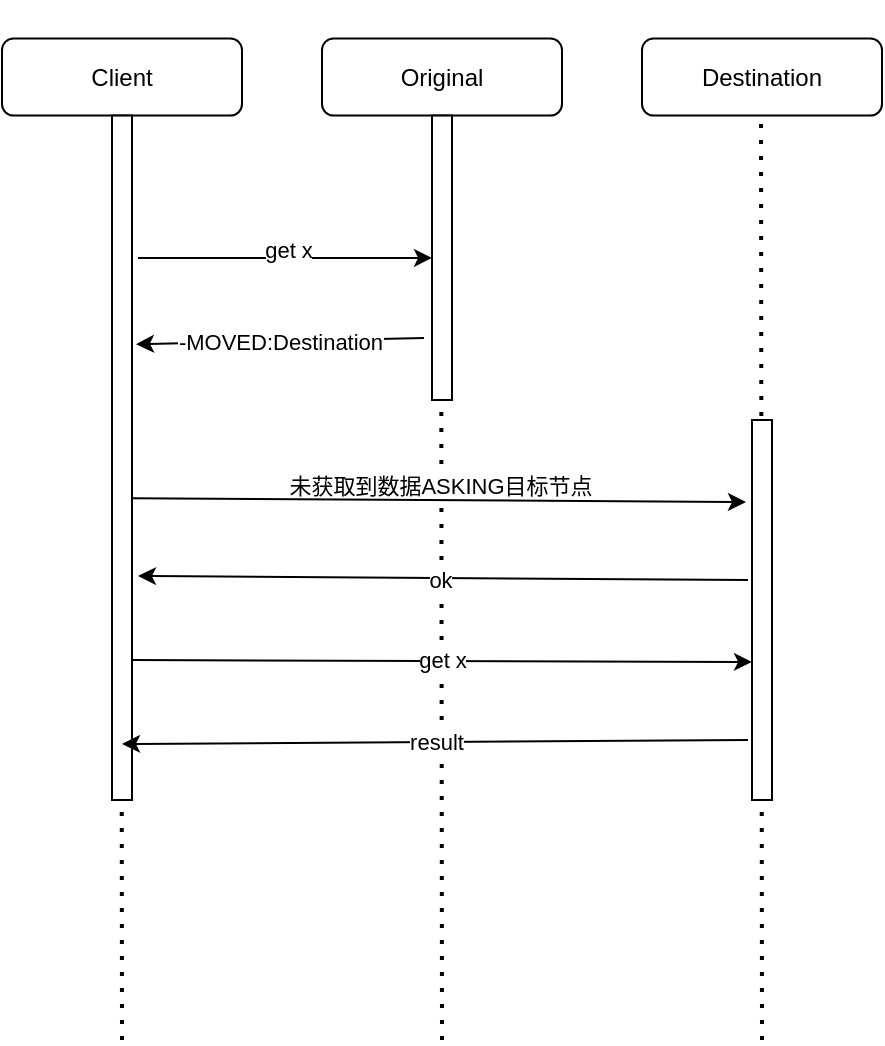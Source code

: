<mxfile version="14.9.4" type="github">
  <diagram name="Page-1" id="13e1069c-82ec-6db2-03f1-153e76fe0fe0">
    <mxGraphModel dx="2046" dy="544" grid="1" gridSize="10" guides="1" tooltips="1" connect="1" arrows="1" fold="1" page="1" pageScale="1" pageWidth="1100" pageHeight="850" background="none" math="0" shadow="0">
      <root>
        <mxCell id="0" />
        <mxCell id="1" parent="0" />
        <mxCell id="yj3SvAqM1KzRE79mG92k-12" value="" style="group" vertex="1" connectable="0" parent="1">
          <mxGeometry x="-1000" y="110" width="120" height="520" as="geometry" />
        </mxCell>
        <mxCell id="yj3SvAqM1KzRE79mG92k-5" value="Client" style="rounded=1;whiteSpace=wrap;html=1;direction=west;" vertex="1" parent="yj3SvAqM1KzRE79mG92k-12">
          <mxGeometry y="19.259" width="120" height="38.519" as="geometry" />
        </mxCell>
        <mxCell id="yj3SvAqM1KzRE79mG92k-11" value="" style="endArrow=none;dashed=1;html=1;dashPattern=1 3;strokeWidth=2;" edge="1" parent="yj3SvAqM1KzRE79mG92k-12">
          <mxGeometry width="50" height="50" relative="1" as="geometry">
            <mxPoint x="60" y="520" as="sourcePoint" />
            <mxPoint x="59.5" y="57.778" as="targetPoint" />
          </mxGeometry>
        </mxCell>
        <mxCell id="yj3SvAqM1KzRE79mG92k-21" value="" style="html=1;points=[];perimeter=orthogonalPerimeter;" vertex="1" parent="yj3SvAqM1KzRE79mG92k-12">
          <mxGeometry x="55" y="57.78" width="10" height="342.22" as="geometry" />
        </mxCell>
        <mxCell id="yj3SvAqM1KzRE79mG92k-13" value="" style="group" vertex="1" connectable="0" parent="1">
          <mxGeometry x="-840" y="110" width="120" height="520" as="geometry" />
        </mxCell>
        <mxCell id="yj3SvAqM1KzRE79mG92k-14" value="Original" style="rounded=1;whiteSpace=wrap;html=1;direction=west;" vertex="1" parent="yj3SvAqM1KzRE79mG92k-13">
          <mxGeometry y="19.259" width="120" height="38.519" as="geometry" />
        </mxCell>
        <mxCell id="yj3SvAqM1KzRE79mG92k-15" value="" style="endArrow=none;dashed=1;html=1;dashPattern=1 3;strokeWidth=2;" edge="1" parent="yj3SvAqM1KzRE79mG92k-13">
          <mxGeometry width="50" height="50" relative="1" as="geometry">
            <mxPoint x="60" y="520" as="sourcePoint" />
            <mxPoint x="59.5" y="57.778" as="targetPoint" />
          </mxGeometry>
        </mxCell>
        <mxCell id="yj3SvAqM1KzRE79mG92k-37" value="未获取到数据ASKING目标节点" style="edgeLabel;html=1;align=center;verticalAlign=middle;resizable=0;points=[];" vertex="1" connectable="0" parent="yj3SvAqM1KzRE79mG92k-15">
          <mxGeometry x="0.199" y="1" relative="1" as="geometry">
            <mxPoint as="offset" />
          </mxGeometry>
        </mxCell>
        <mxCell id="yj3SvAqM1KzRE79mG92k-31" value="" style="html=1;points=[];perimeter=orthogonalPerimeter;" vertex="1" parent="yj3SvAqM1KzRE79mG92k-13">
          <mxGeometry x="55" y="57.78" width="10" height="142.22" as="geometry" />
        </mxCell>
        <mxCell id="yj3SvAqM1KzRE79mG92k-18" value="" style="group" vertex="1" connectable="0" parent="1">
          <mxGeometry x="-680" y="110" width="120" height="520" as="geometry" />
        </mxCell>
        <mxCell id="yj3SvAqM1KzRE79mG92k-19" value="Destination" style="rounded=1;whiteSpace=wrap;html=1;direction=west;" vertex="1" parent="yj3SvAqM1KzRE79mG92k-18">
          <mxGeometry y="19.259" width="120" height="38.519" as="geometry" />
        </mxCell>
        <mxCell id="yj3SvAqM1KzRE79mG92k-20" value="" style="endArrow=none;dashed=1;html=1;dashPattern=1 3;strokeWidth=2;" edge="1" parent="yj3SvAqM1KzRE79mG92k-18">
          <mxGeometry width="50" height="50" relative="1" as="geometry">
            <mxPoint x="60" y="520" as="sourcePoint" />
            <mxPoint x="59.5" y="57.778" as="targetPoint" />
          </mxGeometry>
        </mxCell>
        <mxCell id="yj3SvAqM1KzRE79mG92k-35" value="" style="html=1;points=[];perimeter=orthogonalPerimeter;" vertex="1" parent="yj3SvAqM1KzRE79mG92k-18">
          <mxGeometry x="55" y="210" width="10" height="190" as="geometry" />
        </mxCell>
        <mxCell id="yj3SvAqM1KzRE79mG92k-32" value="-MOVED:Destination" style="endArrow=classic;html=1;entryX=1.2;entryY=0.334;entryDx=0;entryDy=0;entryPerimeter=0;exitX=-0.4;exitY=0.782;exitDx=0;exitDy=0;exitPerimeter=0;" edge="1" parent="1" source="yj3SvAqM1KzRE79mG92k-31" target="yj3SvAqM1KzRE79mG92k-21">
          <mxGeometry width="50" height="50" relative="1" as="geometry">
            <mxPoint x="-790" y="240" as="sourcePoint" />
            <mxPoint x="-920" y="300" as="targetPoint" />
            <Array as="points" />
          </mxGeometry>
        </mxCell>
        <mxCell id="yj3SvAqM1KzRE79mG92k-33" value="" style="endArrow=classic;html=1;exitX=1.3;exitY=0.208;exitDx=0;exitDy=0;exitPerimeter=0;" edge="1" parent="1" source="yj3SvAqM1KzRE79mG92k-21" target="yj3SvAqM1KzRE79mG92k-31">
          <mxGeometry width="50" height="50" relative="1" as="geometry">
            <mxPoint x="-927" y="201.02" as="sourcePoint" />
            <mxPoint x="-1070" y="200.0" as="targetPoint" />
          </mxGeometry>
        </mxCell>
        <mxCell id="yj3SvAqM1KzRE79mG92k-34" value="get x" style="edgeLabel;html=1;align=center;verticalAlign=middle;resizable=0;points=[];" vertex="1" connectable="0" parent="yj3SvAqM1KzRE79mG92k-33">
          <mxGeometry x="0.013" y="4" relative="1" as="geometry">
            <mxPoint as="offset" />
          </mxGeometry>
        </mxCell>
        <mxCell id="yj3SvAqM1KzRE79mG92k-36" value="" style="endArrow=classic;html=1;exitX=1;exitY=0.559;exitDx=0;exitDy=0;exitPerimeter=0;entryX=-0.3;entryY=0.216;entryDx=0;entryDy=0;entryPerimeter=0;" edge="1" parent="1" source="yj3SvAqM1KzRE79mG92k-21" target="yj3SvAqM1KzRE79mG92k-35">
          <mxGeometry width="50" height="50" relative="1" as="geometry">
            <mxPoint x="-720" y="400" as="sourcePoint" />
            <mxPoint x="-670" y="350" as="targetPoint" />
          </mxGeometry>
        </mxCell>
        <mxCell id="yj3SvAqM1KzRE79mG92k-38" value="" style="endArrow=classic;html=1;" edge="1" parent="1">
          <mxGeometry width="50" height="50" relative="1" as="geometry">
            <mxPoint x="-627" y="400" as="sourcePoint" />
            <mxPoint x="-932" y="398" as="targetPoint" />
          </mxGeometry>
        </mxCell>
        <mxCell id="yj3SvAqM1KzRE79mG92k-39" value="ok" style="edgeLabel;html=1;align=center;verticalAlign=middle;resizable=0;points=[];" vertex="1" connectable="0" parent="yj3SvAqM1KzRE79mG92k-38">
          <mxGeometry x="0.01" y="1" relative="1" as="geometry">
            <mxPoint as="offset" />
          </mxGeometry>
        </mxCell>
        <mxCell id="yj3SvAqM1KzRE79mG92k-40" value="get x" style="endArrow=classic;html=1;exitX=1;exitY=0.559;exitDx=0;exitDy=0;exitPerimeter=0;entryX=0;entryY=0.267;entryDx=0;entryDy=0;entryPerimeter=0;" edge="1" parent="1">
          <mxGeometry width="50" height="50" relative="1" as="geometry">
            <mxPoint x="-935" y="440.001" as="sourcePoint" />
            <mxPoint x="-625" y="440.97" as="targetPoint" />
          </mxGeometry>
        </mxCell>
        <mxCell id="yj3SvAqM1KzRE79mG92k-41" value="result" style="endArrow=classic;html=1;exitX=-0.2;exitY=0.842;exitDx=0;exitDy=0;exitPerimeter=0;" edge="1" parent="1" source="yj3SvAqM1KzRE79mG92k-35">
          <mxGeometry width="50" height="50" relative="1" as="geometry">
            <mxPoint x="-720" y="400" as="sourcePoint" />
            <mxPoint x="-940" y="482" as="targetPoint" />
          </mxGeometry>
        </mxCell>
      </root>
    </mxGraphModel>
  </diagram>
</mxfile>
